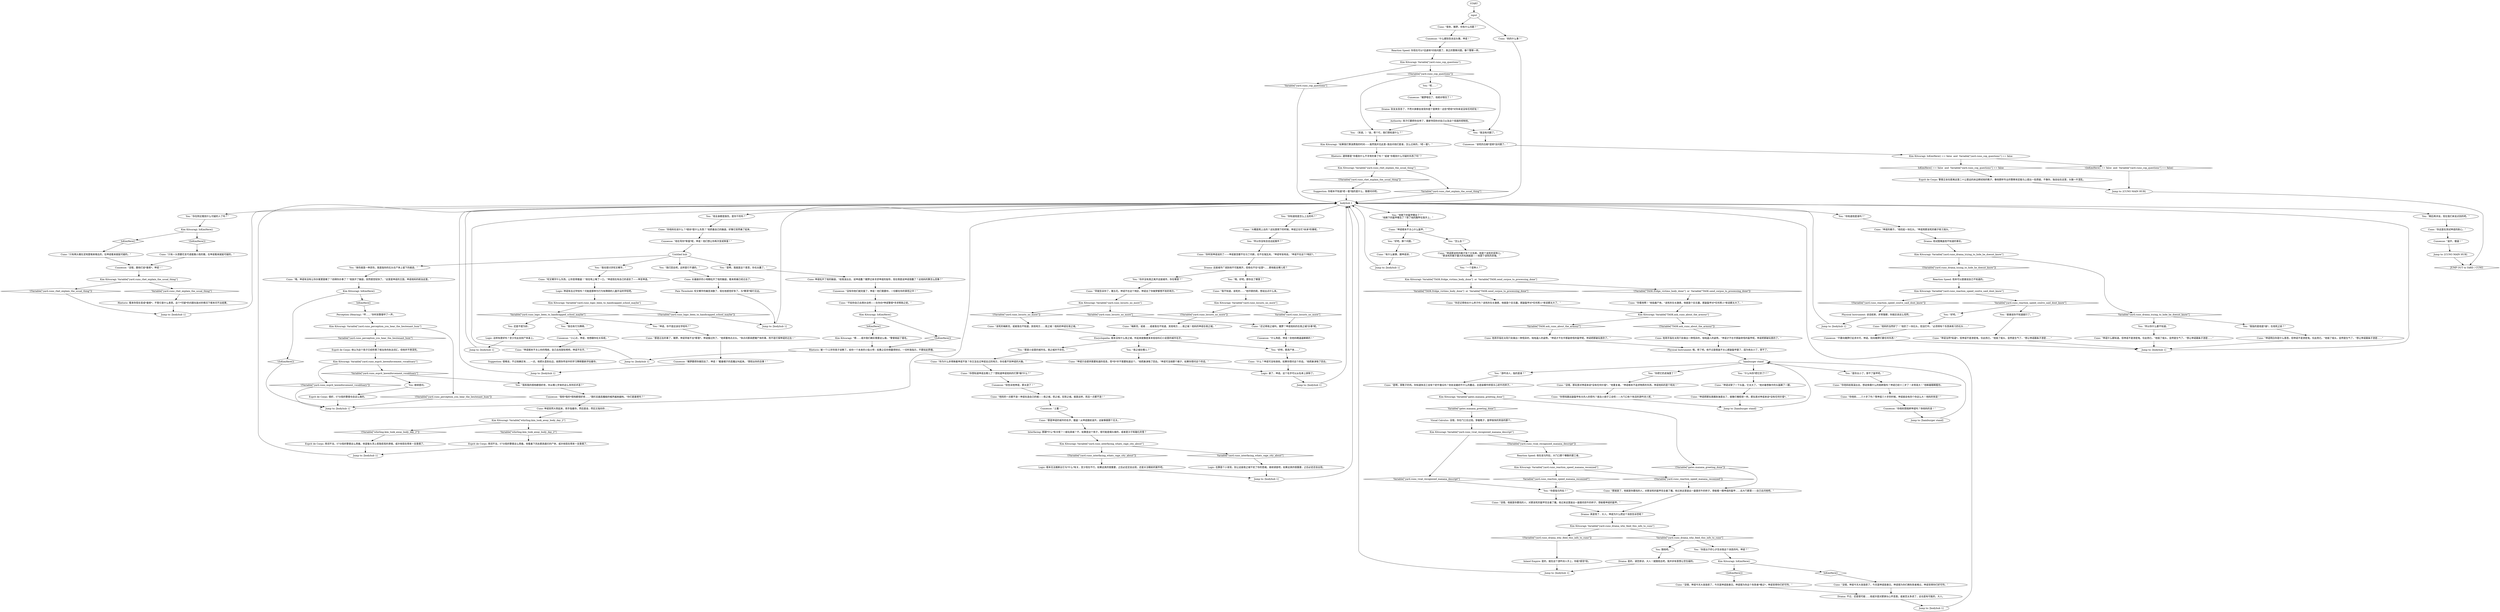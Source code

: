 # YARD / CUNO BODY
# * Ask Cuno about the hanged man.
# ==================================================
digraph G {
	  0 [label="START"];
	  1 [label="input"];
	  2 [label="Kim Kitsuragi: Variable[\"yard.cuno_locusts_no_more\"]"];
	  3 [label="Variable[\"yard.cuno_locusts_no_more\"]", shape=diamond];
	  4 [label="!(Variable[\"yard.cuno_locusts_no_more\"])", shape=diamond];
	  5 [label="Jump to: [bodyhub 1]"];
	  6 [label="You: （耳语。）“金，帮个忙。我们想知道什么？”"];
	  7 [label="Cuno: “只有一头想要花言巧语套路小孩的猪，在坤诺看来就挺可疑的。”"];
	  8 [label="Drama: 他试图掩盖他不知道的事实。"];
	  9 [label="Drama: 这座城市广阔到他不可能离开，但他也不在*这里*……那他能去哪儿呢？"];
	  10 [label="Logic: 也算是个小发现，别让这座夜之城干扰了你的思绪。继续调查吧，如果这真的很重要，之后必定还会出现。"];
	  11 [label="Jump to: [bodyhub 1]"];
	  12 [label="Logic: 根本无法推断出它与*什么*有关，至少现在不行。如果这真的很重要，之后必定还会出现，还是关注眼前的案件吧。"];
	  13 [label="Cuno: “坤诺那该死的瘸子有个大毛病，他是个该死的变种人。”\n“那该死的瘸子最大的毛病就是——他是个该死的异端。”"];
	  14 [label="Cuno: “那就是了，他就是你要找的人，对那该死的盔甲完全着了魔。他过来这里装出一副喜欢牛的样子，想偷看一眼坤诺的盔甲……去大门那里——自己去问他吧。”"];
	  15 [label="Suggestion: 你根本不知道*老一套*指的是什么，随便问问吧。"];
	  16 [label="Cunoesse: “猪猡噎住了，他绝对噎住了！”"];
	  17 [label="You: “你知道他是怎么上去的吗？”"];
	  18 [label="Cuno: “那是坤诺的城市的名字，傻逼！从坤诺跟前滚开。这破事跟那个无关。”"];
	  19 [label="Kim Kitsuragi: Variable[\"whirling.kim_took_away_body_day_2\"]"];
	  20 [label="Variable[\"whirling.kim_took_away_body_day_2\"]", shape=diamond];
	  21 [label="!(Variable[\"whirling.kim_took_away_body_day_2\"])", shape=diamond];
	  22 [label="Cunoesse: “小心点，坤诺，他想跟你拉关系呢。”"];
	  23 [label="Cuno: “你他妈给我滚出去，想说侏儒什么的挑衅我吗？坤诺已经十二岁了！非常高大！”他眯着眼睛看你。"];
	  24 [label="Visual Calculus: 没错，你在门口见过他。穿着靴子，面带愉快的笑容的那个。"];
	  25 [label="Kim Kitsuragi: Variable[\"yard.cuno_drama_trying_to_hide_he_doesnt_know\"]"];
	  26 [label="Variable[\"yard.cuno_drama_trying_to_hide_he_doesnt_know\"]", shape=diamond];
	  27 [label="!(Variable[\"yard.cuno_drama_trying_to_hide_he_doesnt_know\"])", shape=diamond];
	  28 [label="Cuno: “你想知道坤诺去哪儿了？想知道坤诺他妈的打算*做*什么？”"];
	  29 [label="Cuno: “不如你自己去想办法吧——在你向*坤诺警探*寻求帮助之前。”"];
	  30 [label="You: “你是出于好心才告诉我这个消息的吗，坤诺？”"];
	  31 [label="Cuno: “没错，坤诺今天大发慈悲了，今天是坤诺慈善日。坤诺很为你这个失败者*难过*，坤诺觉得你们好可怜。”"];
	  32 [label="Cuno: “妈的什么事？”"];
	  33 [label="Jump to: [CUNO MAIN HUB]"];
	  34 [label="Cunoesse: “该死的白痴*混球*没问题了。”"];
	  35 [label="Cuno: “只有两头猪在泥地里嗅来嗅去的，在坤诺看来就挺可疑的。”"];
	  36 [label="Reaction Speed: 他本可以直接说自己不知道的。"];
	  37 [label="You: “好吧。”"];
	  38 [label="Logic: 谢了，坤诺。这个名字可以从名单上排除了。"];
	  39 [label="Cunoesse: “别告诉他坤诺，那太逊了！”"];
	  40 [label="Kim Kitsuragi: Variable[\"yard.cuno_interfacing_whats_rage_city_about\"]"];
	  41 [label="Variable[\"yard.cuno_interfacing_whats_rage_city_about\"]", shape=diamond];
	  42 [label="!(Variable[\"yard.cuno_interfacing_whats_rage_city_about\"])", shape=diamond];
	  43 [label="You: “挫伤就是一种淤伤，我是指你的石头在尸体上留下的痕迹。”"];
	  44 [label="Untitled hub"];
	  45 [label="Jump to: [bodyhub 1]"];
	  46 [label="Rhetoric: 被一个12岁的孩子说教了。给你一个未来的小贴士吧：如果之后你想赢得辩论，一切听我指示，不要如此莽撞。"];
	  47 [label="Cuno: “有什么破事，跟坤诺讲。”"];
	  48 [label="hamburger stand"];
	  49 [label="You: “你把它扔进海里了？”"];
	  50 [label="Kim Kitsuragi: Variable[\"yard.cuno_rhet_explain_the_usual_thing\"]"];
	  51 [label="Variable[\"yard.cuno_rhet_explain_the_usual_thing\"]", shape=diamond];
	  52 [label="!(Variable[\"yard.cuno_rhet_explain_the_usual_thing\"])", shape=diamond];
	  53 [label="You: “我指的是他是*谁*，在他死之前？”"];
	  54 [label="Cuno: “梅斯克，或者……或者我也不知道，其他地方……夜之城！他妈的坤诺在夜之城。”"];
	  55 [label="Cuno: 他用手指在太阳穴处做出一种怪异的，咄咄逼人的姿势。“坤诺才不在乎那副奇怪的盔甲呢。坤诺把那破玩意扔了。”"];
	  56 [label="Cunoesse: “没错，跟他们说*基佬*，坤诺！”"];
	  57 [label="Cuno: “坤诺的瘸子。”他捡起一块石头。“坤诺用那该死的瘸子练习准头。”"];
	  58 [label="Cuno: “坤诺什么都知道。但坤诺不是泄密鬼，仅此而已。”他摇了摇头，显然是生气了。“想让坤诺跟条子泄密……”"];
	  59 [label="Cuno: “坤诺当然*知道*。但坤诺不是泄密鬼，仅此而已。”他摇了摇头，显然是生气了。“想让坤诺跟条子泄密……”"];
	  60 [label="Kim Kitsuragi: Variable[\"yard.cuno_reaction_speed_coulve_said_dont_know\"]"];
	  61 [label="Variable[\"yard.cuno_reaction_speed_coulve_said_dont_know\"]", shape=diamond];
	  62 [label="!(Variable[\"yard.cuno_reaction_speed_coulve_said_dont_know\"])", shape=diamond];
	  63 [label="Drama: 别支支吾吾了，不然大家都会发现你是个冒牌货！这些*把戏*对你来说没有任何好处！"];
	  64 [label="You: “夜之城在哪儿？”"];
	  65 [label="Cuno: 坤诺突然大笑起来，用手指着你，然后是金，然后又指向你……"];
	  66 [label="You: “你是指马列拉？”"];
	  67 [label="Cuno: “还记得夜之城吗，猪猡？坤诺他妈的在夜之城*办事*呢。”"];
	  68 [label="Cuno: “你听到坤诺说的了——坤诺甚至都不在马丁内斯，也不在瑞瓦肖。”坤诺夸张地说。“坤诺不在这个*地区*。”"];
	  69 [label="You: “他剩下的盔甲哪去了？”\n“他剩下的盔甲哪去了？除了他的胸甲在我手上。”"];
	  70 [label="Interfacing: 那跟*什么*有关呢？一座玩具城？不，如果是这个孩子，很可能是烟头做的，或者是沙子和融化的雪？"];
	  71 [label="Logic: 坤诺有去过学校吗？可能是那种为行为有障碍的儿童开设的学校吧。"];
	  72 [label="Kim Kitsuragi: IsKimHere()"];
	  73 [label="IsKimHere()", shape=diamond];
	  74 [label="!(IsKimHere())", shape=diamond];
	  75 [label="You: “怎么会？”"];
	  76 [label="Cunoesse: “你他妈想挑衅坤诺吗？快他妈的滚！”"];
	  77 [label="Cuno: “没错，他就是你要找的人，对那该死的盔甲完全着了魔。他过来这里装出一副喜欢奶牛的样子，想偷看坤诺的盔甲。”"];
	  78 [label="Kim Kitsuragi: “如果我打算浪费我的时间——虽然我并无此意--我会问他们是谁，怎么过来的，*老一套*。”"];
	  79 [label="You: “你在附近看到什么可疑的人了吗？”"];
	  80 [label="Kim Kitsuragi: Variable[\"yard.cuno_perception_you_hear_the_lieutenant_hum\"]"];
	  81 [label="Variable[\"yard.cuno_perception_you_hear_the_lieutenant_hum\"]", shape=diamond];
	  82 [label="!(Variable[\"yard.cuno_perception_you_hear_the_lieutenant_hum\"])", shape=diamond];
	  83 [label="Esprit de Corps: 用词不当，57分局的警督这么想着。他看着下风处那具腐烂的尸体，或许他现在得来一支香烟了。"];
	  84 [label="Kim Kitsuragi: “嗯……或许我们确实需要这么做。”警督挑起了眉毛。"];
	  85 [label="Cuno: “坤诺把那玩意踢到海里去了，就像打橄榄球一样。那玩意对坤诺来说*没有任何价值*。”"];
	  86 [label="Physical Instrument: 谈话结束，非常强硬，你就应该这么坦然。"];
	  87 [label="You: “所以你没有目击这起案件？”"];
	  88 [label="Kim Kitsuragi: IsKimHere() == false  and  Variable[\"yard.cuno_cop_questions\"] == false"];
	  89 [label="IsKimHere() == false  and  Variable[\"yard.cuno_cop_questions\"] == false", shape=diamond];
	  90 [label="!(IsKimHere() == false  and  Variable[\"yard.cuno_cop_questions\"] == false)", shape=diamond];
	  91 [label="Jump to: [bodyhub 1]"];
	  92 [label="Rhetoric: 通常都是“你看到什么不寻常的事了吗？”或者“你看到什么可疑的东西了吗”？"];
	  93 [label="Cuno: “他妈的一点都不逊！坤诺在造自己的城——夜之城，怒之城，狂怒之城。就是这样，而且一点都不逊！”"];
	  94 [label="Kim Kitsuragi: Variable[\"yard.cuno_rhet_explain_the_usual_thing\"]"];
	  95 [label="Variable[\"yard.cuno_rhet_explain_the_usual_thing\"]", shape=diamond];
	  96 [label="!(Variable[\"yard.cuno_rhet_explain_the_usual_thing\"])", shape=diamond];
	  97 [label="Cunoesse: “土鳖！”"];
	  98 [label="You: “是啊，我就是这个意思，你也太蠢了。”"];
	  99 [label="Cuno: “你看他啊！”他指着尸体。“该死的生长激素，他就是个巨无霸。那副盔甲对*任何男人*来说都太大了。”"];
	  100 [label="Jump to: [bodyhub 1]"];
	  101 [label="Kim Kitsuragi: Variable[\"yard.cuno_reaction_speed_manana_reconized\"]"];
	  102 [label="Variable[\"yard.cuno_reaction_speed_manana_reconized\"]", shape=diamond];
	  103 [label="!(Variable[\"yard.cuno_reaction_speed_manana_reconized\"])", shape=diamond];
	  104 [label="Jump to: [hamburger stand]"];
	  105 [label="Kim Kitsuragi: Variable[\"TASK.fridge_victims_body_done\"]  or  Variable[\"TASK.send_corpse_to_processing_done\"]"];
	  106 [label="Variable[\"TASK.fridge_victims_body_done\"]  or  Variable[\"TASK.send_corpse_to_processing_done\"]", shape=diamond];
	  107 [label="!(Variable[\"TASK.fridge_victims_body_done\"]  or  Variable[\"TASK.send_corpse_to_processing_done\"])", shape=diamond];
	  108 [label="Cunoesse: “什么都别告诉这头猪，坤诺！”"];
	  109 [label="Jump to: [CUNO MAIN HUB]"];
	  110 [label="You: “你知道他是谁吗？”"];
	  111 [label="Cuno: “该死的梅斯克，或者我也不知道，其他地方……夜之城！他妈的坤诺在夜之城。”"];
	  112 [label="Perception (Hearing): “哼……”你听到警督哼了一声。"];
	  113 [label="Kim Kitsuragi: Variable[\"yard.cuno_esprit_lawenforcement_vocabluary\"]"];
	  114 [label="Variable[\"yard.cuno_esprit_lawenforcement_vocabluary\"]", shape=diamond];
	  115 [label="!(Variable[\"yard.cuno_esprit_lawenforcement_vocabluary\"])", shape=diamond];
	  116 [label="Cuno: “没错，那玩意对坤诺来说*没有任何价值*，”他重复着。“坤诺根本不追求物质的东西，坤诺他妈的是个和尚！”"];
	  117 [label="Kim Kitsuragi: Variable[\"yard.cuno_drama_why_feed_this_info_to_cuno\"]"];
	  118 [label="Variable[\"yard.cuno_drama_why_feed_this_info_to_cuno\"]", shape=diamond];
	  119 [label="!(Variable[\"yard.cuno_drama_why_feed_this_info_to_cuno\"])", shape=diamond];
	  120 [label="Jump to: [bodyhub 1]"];
	  121 [label="Inland Empire: 是的，就在这个游吟诗人手上，你能*感觉*到。"];
	  122 [label="Jump to: [bodyhub 1]"];
	  123 [label="Cuno: “什么？坤诺可没有烧他，如果你想问这个的话。”他把鼻涕吸了回去。"];
	  124 [label="Jump to: [bodyhub 1]"];
	  125 [label="Jump to: [bodyhub 1]"];
	  126 [label="You: 还是不提为妙。"];
	  127 [label="Cuno: “坤诺根本不关心什么盔甲。”"];
	  128 [label="You: “一个变种人？”"];
	  129 [label="Physical Instrument: 哦，得了吧。他不过是假装不关心那副盔甲罢了，因为他太小了，穿不了。"];
	  130 [label="You: “什么叫你*把它扔了*？”"];
	  131 [label="Reaction Speed: 他在说马列拉，大门口那个懒散的罢工者。"];
	  132 [label="Cuno: “很多，猪猡，你有什么问题？”"];
	  133 [label="Reaction Speed: 你现在可以*迅速地*问他问题了。真正的警察问题。像个警察一样。"];
	  134 [label="You: “直接说你不知道就行了。”"];
	  135 [label="Kim Kitsuragi: Variable[\"yard.cuno_logic_been_to_handicapped_school_maybe\"]"];
	  136 [label="Variable[\"yard.cuno_logic_been_to_handicapped_school_maybe\"]", shape=diamond];
	  137 [label="!(Variable[\"yard.cuno_logic_been_to_handicapped_school_maybe\"])", shape=diamond];
	  138 [label="Cunoesse: “猪猡要把你接回去了，坤诺！”戴着帽子的恶魔尖叫起来。“想挖出你的丑事！”"];
	  139 [label="You: “是你太小了，穿不了盔甲吧。”"];
	  140 [label="Kim Kitsuragi: Variable[\"yard.cuno_vical_recognized_manana_descript\"]"];
	  141 [label="Variable[\"yard.cuno_vical_recognized_manana_descript\"]", shape=diamond];
	  142 [label="!(Variable[\"yard.cuno_vical_recognized_manana_descript\"])", shape=diamond];
	  143 [label="Cuno: “你这是在测试坤诺的耐心。”"];
	  144 [label="Kim Kitsuragi: IsKimHere()"];
	  145 [label="IsKimHere()", shape=diamond];
	  146 [label="!(IsKimHere())", shape=diamond];
	  147 [label="You: “哦，好吧。那你去了哪里？”"];
	  149 [label="Cuno: “大概是爬上去的？这玩意倒下的时候，坤诺正在忙*未来*的事呢。”"];
	  150 [label="Cuno: “早就告诉你了，猪五花。坤诺不在这个地区，坤诺去了你做梦都想不到的地方。”"];
	  151 [label="Authority: 孩子们要把你击垮了，重新夺回你对自己以及这个局面的控制权。"];
	  152 [label="Cuno: “坤诺根本不关心你的残疾，自己去找架轮椅吧，坤诺不在乎。”"];
	  153 [label="Logic: 这样有更好吗？至少先扯会到尸体身上。"];
	  154 [label="Cuno: “坤诺只会提供需要知道的信息，而*你*并不需要知道这个。”他把鼻涕吸了回去。“坤诺可没烧那个瘸子，如果你想问这个的话。”"];
	  155 [label="Kim Kitsuragi: IsKimHere()"];
	  156 [label="IsKimHere()", shape=diamond];
	  157 [label="!(IsKimHere())", shape=diamond];
	  158 [label="Cuno: “你还记得他长什么样子吗？该死的生长激素，他就是个巨无霸。那副盔甲对*任何男人*来说都太大了。”"];
	  159 [label="bodyhub 1"];
	  160 [label="Esprit de Corps: 警督正坐在距离这里二十公里远的床边擦拭他的靴子，像他那样专业的警察肯定能马上提出一些质疑。不像你，独自站在这里，头脑一片混乱。"];
	  161 [label="Cuno: “他妈的当然好了！”他扔了一块石头，但没打中。“必须得有个东西来练习扔石头……”"];
	  162 [label="Cuno: 长着龅牙的小地精松开了他的脑袋，看来疼痛已经过去了。"];
	  163 [label="Cuno: “我不知道，该死的……”他环顾四周，想说出点什么来。"];
	  164 [label="You: “那是小说里的城市名，夜之城并不存在。”"];
	  165 [label="Cuno: “你为什么非得揪着坤诺不放？你又没去过坤诺去过的地方，你也看不到坤诺的大脑。”"];
	  166 [label="You: “我也很讨厌咬文嚼字。”"];
	  167 [label="You: 继续提问。"];
	  168 [label="Cuno: “咬文嚼字什么东西，让你变得傻逼！”他往地上唾了一口。“坤诺现在有自己的语言了——坤言坤语。”"];
	  169 [label="You: “坤诺，你不是应该在学校吗？”"];
	  170 [label="Jump to: [bodyhub 1]"];
	  171 [label="Jump to: [hamburger stand]"];
	  172 [label="Cuno: “坤诺试穿了一下头盔，它太大了。”他对着想象中的头盔踢了一脚。"];
	  173 [label="Jump to: [bodyhub 1]"];
	  174 [label="Kim Kitsuragi: Variable[\"yard.cuno_locusts_no_more\"]"];
	  175 [label="Variable[\"yard.cuno_locusts_no_more\"]", shape=diamond];
	  176 [label="!(Variable[\"yard.cuno_locusts_no_more\"])", shape=diamond];
	  177 [label="You: “呃……”"];
	  178 [label="You: “你并没有真正离开这座城市，你在哪里？”"];
	  179 [label="Cuno: “哦，坤诺有没有让你办案更困难了？妨碍你办事了？”他放开了脑袋，突然感觉轻快了。“这里是坤诺的王国，坤诺他妈的统治这里。”"];
	  180 [label="You: “所以你什么都不知道。”"];
	  181 [label="You: “好吧，那具尸体……”"];
	  182 [label="Encyclopedia: 根本没有什么夜之城，听起来就像是某本低俗科幻小说里的城市名字。"];
	  183 [label="Cuno: “你他妈在说什么？*搓尚*是什么东西？”他抓着自己的脑袋，好像它突然痛了起来。"];
	  184 [label="Kim Kitsuragi: IsKimHere()"];
	  185 [label="IsKimHere()", shape=diamond];
	  186 [label="!(IsKimHere())", shape=diamond];
	  187 [label="Drama: 是的，请您原谅，大人！就随他去吧，我并非有意想让您生疑的。"];
	  188 [label="Cuno: 他用手指在太阳穴处做出一种怪异的，咄咄逼人的姿势。“坤诺才不在乎那副奇怪的盔甲呢。坤诺把那破玩意扔了。”"];
	  189 [label="Cunoesse: “什么狗屁，坤诺！别他妈瞎逼逼赖赖的！”"];
	  190 [label="Cunoesse: “滚开，傻逼！”"];
	  191 [label="You: “稍后再详谈，现在我们来说点别的吧。”"];
	  192 [label="Pain Threshold: 咬文嚼字的痛苦消散了，现在他感觉好多了。与*教育*相行见远。"];
	  193 [label="Jump to: [bodyhub 1]"];
	  194 [label="You: “好吧，换个问题。”"];
	  195 [label="You: “游吟诗人，指的是谁？”"];
	  196 [label="Cuno: “是啊，穿靴子的鸡。你知道快活工会有个奶牛傻瓜吗？到处说着奶牛什么的蠢话，总是装模作样很关心奶牛的样子。”"];
	  197 [label="You: “我没有问题了。”"];
	  198 [label="You: “他全身都是挫伤，是你干的吗？”"];
	  199 [label="Esprit de Corps: 他认为这个孩子已经积累了相当多的执法词汇，但他并不想深究。"];
	  200 [label="Cunoesse: “我和*我的*搭档都很好奇……”围栏后面恶魔般的嘘声越来越响。“你们是基佬吗？”"];
	  201 [label="Esprit de Corps: 很好，57分局的警督也会这么做的。"];
	  202 [label="Cunoesse: “没有你他们就完蛋了，坤诺！他们需要你，一切都在你的掌控之中！”"];
	  203 [label="Cuno: “你想找跟这副盔甲有关的人的茬吗？就去小胡子工会呗——大门口有个快活的游吟诗人呢。”"];
	  204 [label="Kim Kitsuragi: Variable[\"gates.manana_greeting_done\"]"];
	  205 [label="Variable[\"gates.manana_greeting_done\"]", shape=diamond];
	  206 [label="!(Variable[\"gates.manana_greeting_done\"])", shape=diamond];
	  207 [label="Kim Kitsuragi: Variable[\"yard.cuno_cop_questions\"]"];
	  208 [label="Variable[\"yard.cuno_cop_questions\"]", shape=diamond];
	  209 [label="!(Variable[\"yard.cuno_cop_questions\"])", shape=diamond];
	  210 [label="Jump to: [bodyhub 1]"];
	  211 [label="Cunoesse: “他在骂你*笨蛋*呢，坤诺！他们想让你再次变成笨蛋！”"];
	  212 [label="You: “我和我的搭档都很好奇，你从哪儿学来的这么多刑侦术语？”"];
	  213 [label="Suggestion: 很难说，不过他确实有……一点。他把头歪到右边，依照你传说中的学习障碍重新评估着你。"];
	  214 [label="Cuno: 坤诺松开了他的脑袋。“给我滚出去，说坤诺蠢？猪猡过来寻求坤诺的指导，现在倒是说坤诺很蠢了？这他妈的算怎么回事？”"];
	  215 [label="Cuno: “你他妈……八十岁了吗？等坤诺八十岁的时候，坤诺就会有四个你这么大！他妈的快滚！”"];
	  216 [label="Drama: 真是怪了，大人。坤诺为什么把这个消息告诉您呢？"];
	  217 [label="You: 随他吧。"];
	  218 [label="Kim Kitsuragi: Variable[\"TASK.ask_cuno_about_the_armour\"]"];
	  219 [label="Variable[\"TASK.ask_cuno_about_the_armour\"]", shape=diamond];
	  220 [label="!(Variable[\"TASK.ask_cuno_about_the_armour\"])", shape=diamond];
	  221 [label="Cuno: “坤诺明白你是什么意思。但坤诺不是泄密鬼，仅此而已。”他摇了摇头，显然是生气了。“想让坤诺跟条子泄密……”"];
	  222 [label="Cunoesse: “不要向猪猡们征求许可，坤诺。别向猪猡们要任何东西！”"];
	  223 [label="Jump to: [bodyhub 1]"];
	  224 [label="You: “我们回去吧，这样是行不通的。”"];
	  225 [label="Rhetoric: 看来你现在变成*基佬*，不管它是什么意思。这个*可疑*的问题在敌对的情况下根本问不出结果。"];
	  226 [label="Esprit de Corps: 用词不当，57分局的警督这么想着。他望着头顶上若隐若现的港墙，或许他现在得来一支香烟了。"];
	  227 [label="You: “我也有行为障碍。”"];
	  228 [label="Cuno: “那是过去的事了，猪猡。坤诺早就不去*那里*，坤诺服过刑了。”他郑重地点点头。“快点问那具肥猪尸体的事，而不是打探坤诺的过去！”"];
	  229 [label="Cuno: “没错，坤诺今天大发慈悲了，今天是坤诺慈善日。坤诺很为你们俩失败者难过，坤诺觉得你们好可怜。”"];
	  230 [label="Drama: 不过，还是很可疑……他或许是对那家伙心怀恶意。或者您太多虑了，这也是有可能的，大人。"];
	  6030438 [label="JUMP OUT to YARD / CUNO", shape=diamond];
	  0 -> 1
	  1 -> 32
	  1 -> 132
	  2 -> 3
	  2 -> 4
	  3 -> 67
	  4 -> 54
	  5 -> 159
	  6 -> 78
	  7 -> 56
	  8 -> 25
	  9 -> 178
	  9 -> 147
	  10 -> 124
	  11 -> 159
	  12 -> 124
	  13 -> 128
	  14 -> 216
	  15 -> 159
	  16 -> 63
	  17 -> 149
	  18 -> 70
	  19 -> 20
	  19 -> 21
	  20 -> 83
	  21 -> 226
	  22 -> 152
	  23 -> 215
	  24 -> 140
	  25 -> 26
	  25 -> 27
	  26 -> 180
	  26 -> 53
	  27 -> 36
	  28 -> 39
	  29 -> 72
	  30 -> 155
	  31 -> 230
	  32 -> 159
	  33 -> 6030438
	  34 -> 88
	  35 -> 56
	  36 -> 60
	  37 -> 161
	  38 -> 91
	  39 -> 93
	  40 -> 41
	  40 -> 42
	  41 -> 10
	  42 -> 12
	  43 -> 179
	  44 -> 224
	  44 -> 98
	  44 -> 43
	  44 -> 166
	  45 -> 159
	  46 -> 45
	  47 -> 173
	  48 -> 49
	  48 -> 130
	  48 -> 139
	  48 -> 195
	  49 -> 116
	  50 -> 51
	  50 -> 52
	  51 -> 159
	  52 -> 15
	  53 -> 221
	  54 -> 182
	  55 -> 129
	  56 -> 94
	  57 -> 8
	  58 -> 223
	  59 -> 223
	  60 -> 61
	  60 -> 62
	  61 -> 37
	  61 -> 134
	  62 -> 86
	  63 -> 151
	  64 -> 154
	  65 -> 19
	  66 -> 77
	  67 -> 189
	  68 -> 9
	  69 -> 127
	  70 -> 40
	  71 -> 135
	  72 -> 73
	  72 -> 74
	  73 -> 84
	  74 -> 46
	  75 -> 13
	  76 -> 171
	  77 -> 216
	  78 -> 92
	  79 -> 144
	  80 -> 81
	  80 -> 82
	  81 -> 199
	  82 -> 210
	  83 -> 125
	  84 -> 46
	  85 -> 104
	  86 -> 122
	  87 -> 68
	  88 -> 89
	  88 -> 90
	  89 -> 160
	  90 -> 109
	  91 -> 159
	  92 -> 50
	  93 -> 97
	  94 -> 96
	  94 -> 95
	  95 -> 225
	  96 -> 5
	  97 -> 18
	  98 -> 214
	  99 -> 218
	  100 -> 159
	  101 -> 102
	  101 -> 103
	  102 -> 66
	  103 -> 14
	  104 -> 48
	  105 -> 106
	  105 -> 107
	  106 -> 158
	  107 -> 99
	  108 -> 133
	  109 -> 6030438
	  110 -> 57
	  111 -> 182
	  112 -> 80
	  113 -> 114
	  113 -> 115
	  114 -> 212
	  114 -> 167
	  115 -> 210
	  116 -> 203
	  117 -> 118
	  117 -> 119
	  118 -> 217
	  118 -> 30
	  119 -> 121
	  120 -> 159
	  121 -> 100
	  122 -> 159
	  123 -> 38
	  124 -> 159
	  125 -> 159
	  126 -> 153
	  127 -> 194
	  127 -> 75
	  128 -> 105
	  129 -> 48
	  130 -> 172
	  131 -> 101
	  132 -> 108
	  133 -> 207
	  134 -> 59
	  135 -> 136
	  135 -> 137
	  136 -> 169
	  136 -> 227
	  136 -> 126
	  137 -> 170
	  138 -> 193
	  139 -> 23
	  140 -> 141
	  140 -> 142
	  141 -> 66
	  142 -> 131
	  143 -> 190
	  144 -> 145
	  144 -> 146
	  145 -> 35
	  146 -> 7
	  147 -> 163
	  149 -> 87
	  150 -> 174
	  151 -> 197
	  151 -> 6
	  152 -> 213
	  153 -> 11
	  154 -> 38
	  155 -> 156
	  155 -> 157
	  156 -> 229
	  157 -> 31
	  158 -> 218
	  159 -> 69
	  159 -> 198
	  159 -> 110
	  159 -> 79
	  159 -> 17
	  159 -> 191
	  160 -> 109
	  161 -> 222
	  162 -> 192
	  163 -> 2
	  164 -> 165
	  165 -> 28
	  166 -> 168
	  167 -> 201
	  168 -> 71
	  169 -> 228
	  170 -> 159
	  171 -> 48
	  172 -> 85
	  173 -> 159
	  174 -> 176
	  174 -> 175
	  175 -> 67
	  176 -> 111
	  177 -> 16
	  178 -> 150
	  179 -> 184
	  180 -> 58
	  181 -> 123
	  182 -> 64
	  182 -> 164
	  182 -> 181
	  183 -> 211
	  184 -> 185
	  184 -> 186
	  185 -> 112
	  186 -> 210
	  187 -> 100
	  188 -> 129
	  189 -> 181
	  190 -> 33
	  191 -> 143
	  192 -> 170
	  193 -> 159
	  194 -> 47
	  195 -> 196
	  196 -> 204
	  197 -> 34
	  198 -> 183
	  199 -> 113
	  200 -> 65
	  201 -> 210
	  202 -> 29
	  203 -> 104
	  204 -> 205
	  204 -> 206
	  205 -> 24
	  206 -> 14
	  207 -> 208
	  207 -> 209
	  208 -> 159
	  209 -> 177
	  209 -> 197
	  209 -> 6
	  210 -> 159
	  211 -> 44
	  212 -> 200
	  213 -> 193
	  214 -> 202
	  215 -> 76
	  216 -> 117
	  217 -> 187
	  218 -> 219
	  218 -> 220
	  219 -> 55
	  220 -> 188
	  221 -> 223
	  222 -> 223
	  223 -> 159
	  224 -> 162
	  225 -> 5
	  226 -> 125
	  227 -> 22
	  228 -> 138
	  229 -> 230
	  230 -> 120
}

